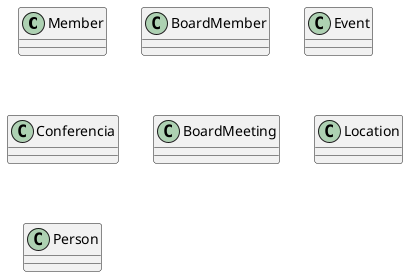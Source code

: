 @startuml
class Member
class BoardMember
class Event
class Conferencia
class BoardMeeting
class Location
class Person
@enduml